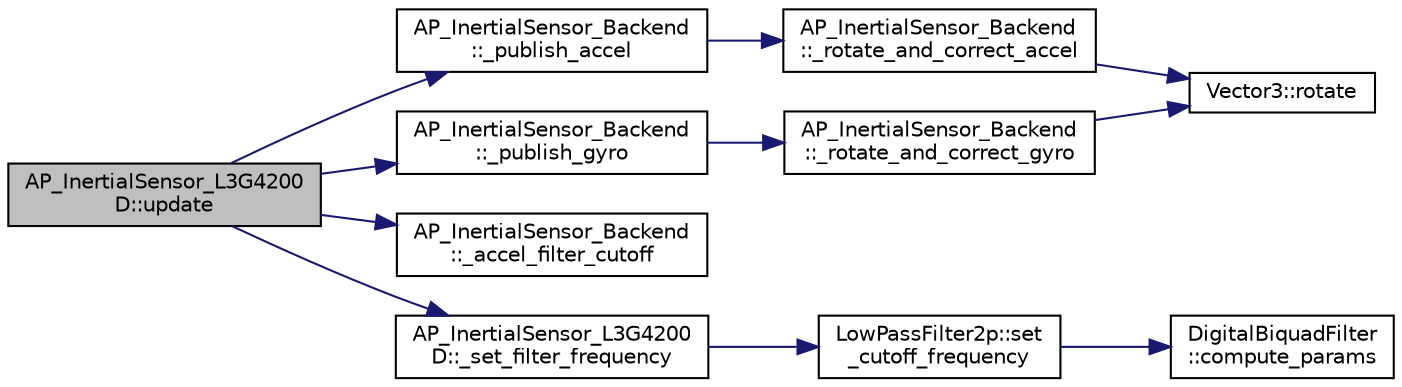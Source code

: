 digraph "AP_InertialSensor_L3G4200D::update"
{
 // INTERACTIVE_SVG=YES
  edge [fontname="Helvetica",fontsize="10",labelfontname="Helvetica",labelfontsize="10"];
  node [fontname="Helvetica",fontsize="10",shape=record];
  rankdir="LR";
  Node1 [label="AP_InertialSensor_L3G4200\lD::update",height=0.2,width=0.4,color="black", fillcolor="grey75", style="filled" fontcolor="black"];
  Node1 -> Node2 [color="midnightblue",fontsize="10",style="solid",fontname="Helvetica"];
  Node2 [label="AP_InertialSensor_Backend\l::_publish_accel",height=0.2,width=0.4,color="black", fillcolor="white", style="filled",URL="$classAP__InertialSensor__Backend.html#a10257ab5a8662aede73d89e32174e46e"];
  Node2 -> Node3 [color="midnightblue",fontsize="10",style="solid",fontname="Helvetica"];
  Node3 [label="AP_InertialSensor_Backend\l::_rotate_and_correct_accel",height=0.2,width=0.4,color="black", fillcolor="white", style="filled",URL="$classAP__InertialSensor__Backend.html#a12e2c1d206fcd62c683165312c836a50"];
  Node3 -> Node4 [color="midnightblue",fontsize="10",style="solid",fontname="Helvetica"];
  Node4 [label="Vector3::rotate",height=0.2,width=0.4,color="black", fillcolor="white", style="filled",URL="$classVector3.html#a53d5701ae2db9492944550927279b7b8"];
  Node1 -> Node5 [color="midnightblue",fontsize="10",style="solid",fontname="Helvetica"];
  Node5 [label="AP_InertialSensor_Backend\l::_publish_gyro",height=0.2,width=0.4,color="black", fillcolor="white", style="filled",URL="$classAP__InertialSensor__Backend.html#a510108cffcd83c9afd8e37d63c4d3cf9"];
  Node5 -> Node6 [color="midnightblue",fontsize="10",style="solid",fontname="Helvetica"];
  Node6 [label="AP_InertialSensor_Backend\l::_rotate_and_correct_gyro",height=0.2,width=0.4,color="black", fillcolor="white", style="filled",URL="$classAP__InertialSensor__Backend.html#a6b5d3fdd263b6737d8116257d2ea05c4"];
  Node6 -> Node4 [color="midnightblue",fontsize="10",style="solid",fontname="Helvetica"];
  Node1 -> Node7 [color="midnightblue",fontsize="10",style="solid",fontname="Helvetica"];
  Node7 [label="AP_InertialSensor_Backend\l::_accel_filter_cutoff",height=0.2,width=0.4,color="black", fillcolor="white", style="filled",URL="$classAP__InertialSensor__Backend.html#aa7fdfb9c9f28d883fbb109e13ded7f0f"];
  Node1 -> Node8 [color="midnightblue",fontsize="10",style="solid",fontname="Helvetica"];
  Node8 [label="AP_InertialSensor_L3G4200\lD::_set_filter_frequency",height=0.2,width=0.4,color="black", fillcolor="white", style="filled",URL="$classAP__InertialSensor__L3G4200D.html#aa69806dc4f013527398e189d94af3bf1"];
  Node8 -> Node9 [color="midnightblue",fontsize="10",style="solid",fontname="Helvetica"];
  Node9 [label="LowPassFilter2p::set\l_cutoff_frequency",height=0.2,width=0.4,color="black", fillcolor="white", style="filled",URL="$classLowPassFilter2p.html#a354e914d7d8979e54134c3077ee8359a"];
  Node9 -> Node10 [color="midnightblue",fontsize="10",style="solid",fontname="Helvetica"];
  Node10 [label="DigitalBiquadFilter\l::compute_params",height=0.2,width=0.4,color="black", fillcolor="white", style="filled",URL="$classDigitalBiquadFilter.html#a24c076203eb25a5744c867093da51d83"];
}
